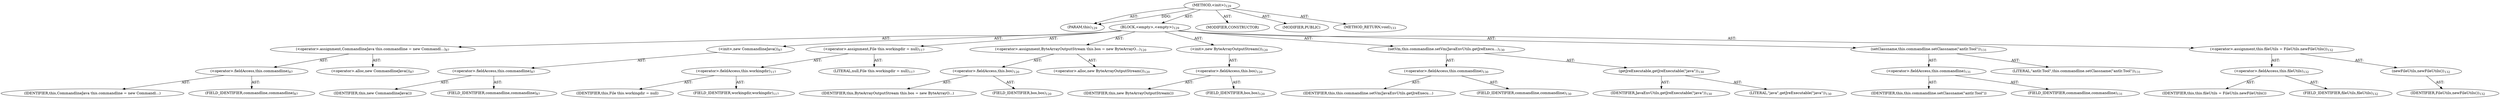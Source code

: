 digraph "&lt;init&gt;" {  
"111669149696" [label = <(METHOD,&lt;init&gt;)<SUB>129</SUB>> ]
"115964117006" [label = <(PARAM,this)<SUB>129</SUB>> ]
"25769803776" [label = <(BLOCK,&lt;empty&gt;,&lt;empty&gt;)<SUB>129</SUB>> ]
"30064771072" [label = <(&lt;operator&gt;.assignment,CommandlineJava this.commandline = new Commandl...)<SUB>87</SUB>> ]
"30064771073" [label = <(&lt;operator&gt;.fieldAccess,this.commandline)<SUB>87</SUB>> ]
"68719476768" [label = <(IDENTIFIER,this,CommandlineJava this.commandline = new Commandl...)> ]
"55834574848" [label = <(FIELD_IDENTIFIER,commandline,commandline)<SUB>87</SUB>> ]
"30064771074" [label = <(&lt;operator&gt;.alloc,new CommandlineJava())<SUB>87</SUB>> ]
"30064771075" [label = <(&lt;init&gt;,new CommandlineJava())<SUB>87</SUB>> ]
"30064771076" [label = <(&lt;operator&gt;.fieldAccess,this.commandline)<SUB>87</SUB>> ]
"68719476769" [label = <(IDENTIFIER,this,new CommandlineJava())> ]
"55834574849" [label = <(FIELD_IDENTIFIER,commandline,commandline)<SUB>87</SUB>> ]
"30064771077" [label = <(&lt;operator&gt;.assignment,File this.workingdir = null)<SUB>117</SUB>> ]
"30064771078" [label = <(&lt;operator&gt;.fieldAccess,this.workingdir)<SUB>117</SUB>> ]
"68719476770" [label = <(IDENTIFIER,this,File this.workingdir = null)> ]
"55834574850" [label = <(FIELD_IDENTIFIER,workingdir,workingdir)<SUB>117</SUB>> ]
"90194313216" [label = <(LITERAL,null,File this.workingdir = null)<SUB>117</SUB>> ]
"30064771079" [label = <(&lt;operator&gt;.assignment,ByteArrayOutputStream this.bos = new ByteArrayO...)<SUB>120</SUB>> ]
"30064771080" [label = <(&lt;operator&gt;.fieldAccess,this.bos)<SUB>120</SUB>> ]
"68719476771" [label = <(IDENTIFIER,this,ByteArrayOutputStream this.bos = new ByteArrayO...)> ]
"55834574851" [label = <(FIELD_IDENTIFIER,bos,bos)<SUB>120</SUB>> ]
"30064771081" [label = <(&lt;operator&gt;.alloc,new ByteArrayOutputStream())<SUB>120</SUB>> ]
"30064771082" [label = <(&lt;init&gt;,new ByteArrayOutputStream())<SUB>120</SUB>> ]
"30064771083" [label = <(&lt;operator&gt;.fieldAccess,this.bos)<SUB>120</SUB>> ]
"68719476772" [label = <(IDENTIFIER,this,new ByteArrayOutputStream())> ]
"55834574852" [label = <(FIELD_IDENTIFIER,bos,bos)<SUB>120</SUB>> ]
"30064771084" [label = <(setVm,this.commandline.setVm(JavaEnvUtils.getJreExecu...)<SUB>130</SUB>> ]
"30064771085" [label = <(&lt;operator&gt;.fieldAccess,this.commandline)<SUB>130</SUB>> ]
"68719476773" [label = <(IDENTIFIER,this,this.commandline.setVm(JavaEnvUtils.getJreExecu...)> ]
"55834574853" [label = <(FIELD_IDENTIFIER,commandline,commandline)<SUB>130</SUB>> ]
"30064771086" [label = <(getJreExecutable,getJreExecutable(&quot;java&quot;))<SUB>130</SUB>> ]
"68719476774" [label = <(IDENTIFIER,JavaEnvUtils,getJreExecutable(&quot;java&quot;))<SUB>130</SUB>> ]
"90194313217" [label = <(LITERAL,&quot;java&quot;,getJreExecutable(&quot;java&quot;))<SUB>130</SUB>> ]
"30064771087" [label = <(setClassname,this.commandline.setClassname(&quot;antlr.Tool&quot;))<SUB>131</SUB>> ]
"30064771088" [label = <(&lt;operator&gt;.fieldAccess,this.commandline)<SUB>131</SUB>> ]
"68719476775" [label = <(IDENTIFIER,this,this.commandline.setClassname(&quot;antlr.Tool&quot;))> ]
"55834574854" [label = <(FIELD_IDENTIFIER,commandline,commandline)<SUB>131</SUB>> ]
"90194313218" [label = <(LITERAL,&quot;antlr.Tool&quot;,this.commandline.setClassname(&quot;antlr.Tool&quot;))<SUB>131</SUB>> ]
"30064771089" [label = <(&lt;operator&gt;.assignment,this.fileUtils = FileUtils.newFileUtils())<SUB>132</SUB>> ]
"30064771090" [label = <(&lt;operator&gt;.fieldAccess,this.fileUtils)<SUB>132</SUB>> ]
"68719476776" [label = <(IDENTIFIER,this,this.fileUtils = FileUtils.newFileUtils())> ]
"55834574855" [label = <(FIELD_IDENTIFIER,fileUtils,fileUtils)<SUB>132</SUB>> ]
"30064771091" [label = <(newFileUtils,newFileUtils())<SUB>132</SUB>> ]
"68719476777" [label = <(IDENTIFIER,FileUtils,newFileUtils())<SUB>132</SUB>> ]
"133143986190" [label = <(MODIFIER,CONSTRUCTOR)> ]
"133143986191" [label = <(MODIFIER,PUBLIC)> ]
"128849018880" [label = <(METHOD_RETURN,void)<SUB>133</SUB>> ]
  "111669149696" -> "115964117006"  [ label = "AST: "] 
  "111669149696" -> "25769803776"  [ label = "AST: "] 
  "111669149696" -> "133143986190"  [ label = "AST: "] 
  "111669149696" -> "133143986191"  [ label = "AST: "] 
  "111669149696" -> "128849018880"  [ label = "AST: "] 
  "25769803776" -> "30064771072"  [ label = "AST: "] 
  "25769803776" -> "30064771075"  [ label = "AST: "] 
  "25769803776" -> "30064771077"  [ label = "AST: "] 
  "25769803776" -> "30064771079"  [ label = "AST: "] 
  "25769803776" -> "30064771082"  [ label = "AST: "] 
  "25769803776" -> "30064771084"  [ label = "AST: "] 
  "25769803776" -> "30064771087"  [ label = "AST: "] 
  "25769803776" -> "30064771089"  [ label = "AST: "] 
  "30064771072" -> "30064771073"  [ label = "AST: "] 
  "30064771072" -> "30064771074"  [ label = "AST: "] 
  "30064771073" -> "68719476768"  [ label = "AST: "] 
  "30064771073" -> "55834574848"  [ label = "AST: "] 
  "30064771075" -> "30064771076"  [ label = "AST: "] 
  "30064771076" -> "68719476769"  [ label = "AST: "] 
  "30064771076" -> "55834574849"  [ label = "AST: "] 
  "30064771077" -> "30064771078"  [ label = "AST: "] 
  "30064771077" -> "90194313216"  [ label = "AST: "] 
  "30064771078" -> "68719476770"  [ label = "AST: "] 
  "30064771078" -> "55834574850"  [ label = "AST: "] 
  "30064771079" -> "30064771080"  [ label = "AST: "] 
  "30064771079" -> "30064771081"  [ label = "AST: "] 
  "30064771080" -> "68719476771"  [ label = "AST: "] 
  "30064771080" -> "55834574851"  [ label = "AST: "] 
  "30064771082" -> "30064771083"  [ label = "AST: "] 
  "30064771083" -> "68719476772"  [ label = "AST: "] 
  "30064771083" -> "55834574852"  [ label = "AST: "] 
  "30064771084" -> "30064771085"  [ label = "AST: "] 
  "30064771084" -> "30064771086"  [ label = "AST: "] 
  "30064771085" -> "68719476773"  [ label = "AST: "] 
  "30064771085" -> "55834574853"  [ label = "AST: "] 
  "30064771086" -> "68719476774"  [ label = "AST: "] 
  "30064771086" -> "90194313217"  [ label = "AST: "] 
  "30064771087" -> "30064771088"  [ label = "AST: "] 
  "30064771087" -> "90194313218"  [ label = "AST: "] 
  "30064771088" -> "68719476775"  [ label = "AST: "] 
  "30064771088" -> "55834574854"  [ label = "AST: "] 
  "30064771089" -> "30064771090"  [ label = "AST: "] 
  "30064771089" -> "30064771091"  [ label = "AST: "] 
  "30064771090" -> "68719476776"  [ label = "AST: "] 
  "30064771090" -> "55834574855"  [ label = "AST: "] 
  "30064771091" -> "68719476777"  [ label = "AST: "] 
  "111669149696" -> "115964117006"  [ label = "DDG: "] 
}
